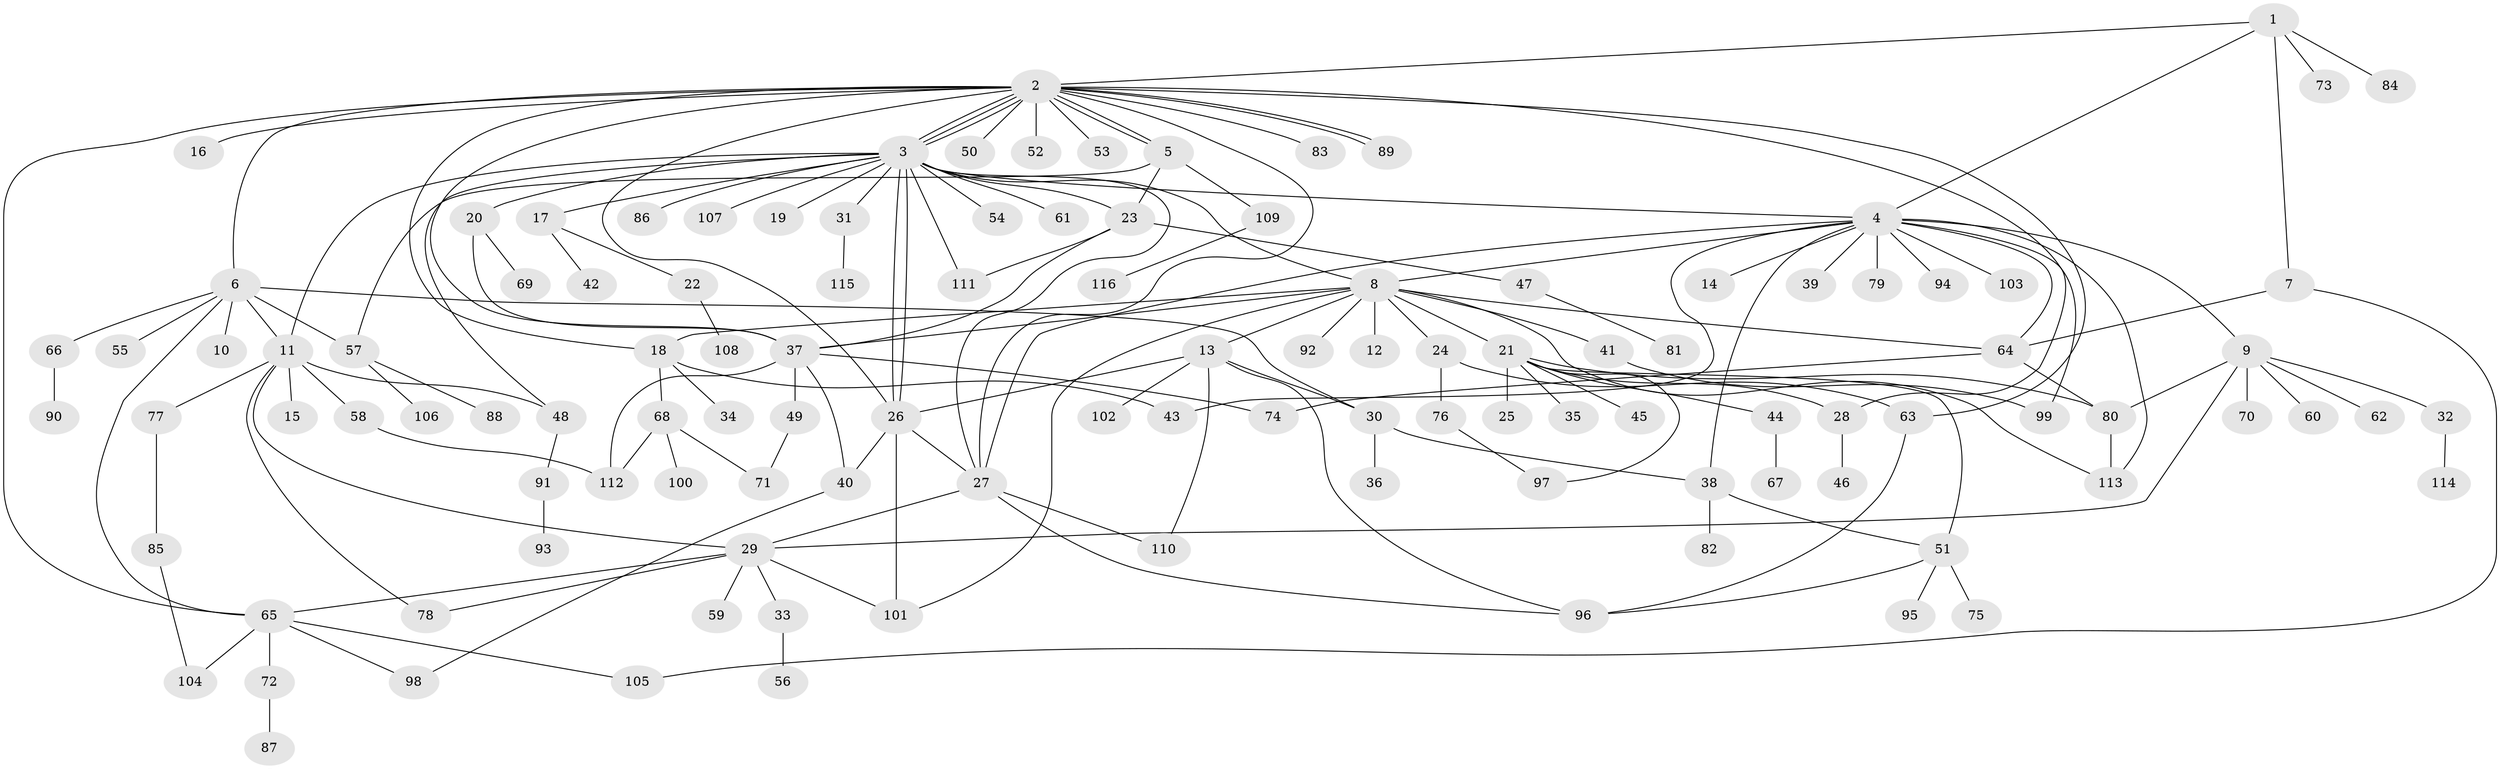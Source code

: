 // Generated by graph-tools (version 1.1) at 2025/14/03/09/25 04:14:37]
// undirected, 116 vertices, 169 edges
graph export_dot {
graph [start="1"]
  node [color=gray90,style=filled];
  1;
  2;
  3;
  4;
  5;
  6;
  7;
  8;
  9;
  10;
  11;
  12;
  13;
  14;
  15;
  16;
  17;
  18;
  19;
  20;
  21;
  22;
  23;
  24;
  25;
  26;
  27;
  28;
  29;
  30;
  31;
  32;
  33;
  34;
  35;
  36;
  37;
  38;
  39;
  40;
  41;
  42;
  43;
  44;
  45;
  46;
  47;
  48;
  49;
  50;
  51;
  52;
  53;
  54;
  55;
  56;
  57;
  58;
  59;
  60;
  61;
  62;
  63;
  64;
  65;
  66;
  67;
  68;
  69;
  70;
  71;
  72;
  73;
  74;
  75;
  76;
  77;
  78;
  79;
  80;
  81;
  82;
  83;
  84;
  85;
  86;
  87;
  88;
  89;
  90;
  91;
  92;
  93;
  94;
  95;
  96;
  97;
  98;
  99;
  100;
  101;
  102;
  103;
  104;
  105;
  106;
  107;
  108;
  109;
  110;
  111;
  112;
  113;
  114;
  115;
  116;
  1 -- 2;
  1 -- 4;
  1 -- 7;
  1 -- 73;
  1 -- 84;
  2 -- 3;
  2 -- 3;
  2 -- 3;
  2 -- 5;
  2 -- 5;
  2 -- 6;
  2 -- 16;
  2 -- 18;
  2 -- 26;
  2 -- 27;
  2 -- 28;
  2 -- 37;
  2 -- 50;
  2 -- 52;
  2 -- 53;
  2 -- 63;
  2 -- 65;
  2 -- 83;
  2 -- 89;
  2 -- 89;
  3 -- 4;
  3 -- 8;
  3 -- 11;
  3 -- 17;
  3 -- 19;
  3 -- 20;
  3 -- 23;
  3 -- 26;
  3 -- 26;
  3 -- 27;
  3 -- 31;
  3 -- 48;
  3 -- 54;
  3 -- 61;
  3 -- 86;
  3 -- 107;
  3 -- 111;
  4 -- 8;
  4 -- 9;
  4 -- 14;
  4 -- 27;
  4 -- 38;
  4 -- 39;
  4 -- 43;
  4 -- 64;
  4 -- 79;
  4 -- 94;
  4 -- 99;
  4 -- 103;
  4 -- 113;
  5 -- 23;
  5 -- 57;
  5 -- 109;
  6 -- 10;
  6 -- 11;
  6 -- 30;
  6 -- 55;
  6 -- 57;
  6 -- 65;
  6 -- 66;
  7 -- 64;
  7 -- 105;
  8 -- 12;
  8 -- 13;
  8 -- 18;
  8 -- 21;
  8 -- 24;
  8 -- 37;
  8 -- 41;
  8 -- 64;
  8 -- 92;
  8 -- 101;
  8 -- 113;
  9 -- 29;
  9 -- 32;
  9 -- 60;
  9 -- 62;
  9 -- 70;
  9 -- 80;
  11 -- 15;
  11 -- 29;
  11 -- 48;
  11 -- 58;
  11 -- 77;
  11 -- 78;
  13 -- 26;
  13 -- 30;
  13 -- 96;
  13 -- 102;
  13 -- 110;
  17 -- 22;
  17 -- 42;
  18 -- 34;
  18 -- 43;
  18 -- 68;
  20 -- 37;
  20 -- 69;
  21 -- 25;
  21 -- 28;
  21 -- 35;
  21 -- 44;
  21 -- 45;
  21 -- 51;
  21 -- 80;
  21 -- 97;
  22 -- 108;
  23 -- 37;
  23 -- 47;
  23 -- 111;
  24 -- 63;
  24 -- 76;
  26 -- 27;
  26 -- 40;
  26 -- 101;
  27 -- 29;
  27 -- 96;
  27 -- 110;
  28 -- 46;
  29 -- 33;
  29 -- 59;
  29 -- 65;
  29 -- 78;
  29 -- 101;
  30 -- 36;
  30 -- 38;
  31 -- 115;
  32 -- 114;
  33 -- 56;
  37 -- 40;
  37 -- 49;
  37 -- 74;
  37 -- 112;
  38 -- 51;
  38 -- 82;
  40 -- 98;
  41 -- 99;
  44 -- 67;
  47 -- 81;
  48 -- 91;
  49 -- 71;
  51 -- 75;
  51 -- 95;
  51 -- 96;
  57 -- 88;
  57 -- 106;
  58 -- 112;
  63 -- 96;
  64 -- 74;
  64 -- 80;
  65 -- 72;
  65 -- 98;
  65 -- 104;
  65 -- 105;
  66 -- 90;
  68 -- 71;
  68 -- 100;
  68 -- 112;
  72 -- 87;
  76 -- 97;
  77 -- 85;
  80 -- 113;
  85 -- 104;
  91 -- 93;
  109 -- 116;
}
